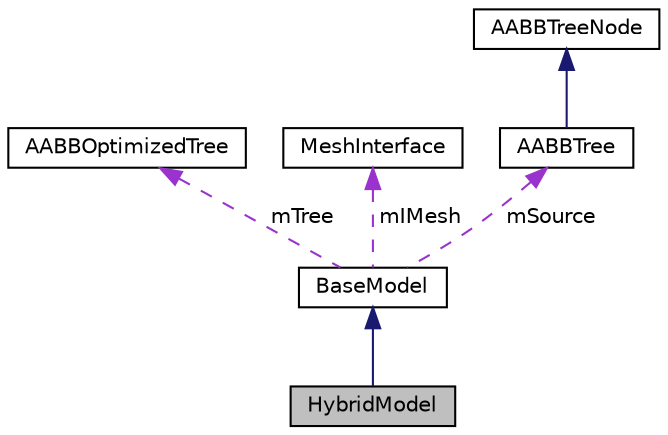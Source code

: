 digraph "HybridModel"
{
  edge [fontname="Helvetica",fontsize="10",labelfontname="Helvetica",labelfontsize="10"];
  node [fontname="Helvetica",fontsize="10",shape=record];
  Node1 [label="HybridModel",height=0.2,width=0.4,color="black", fillcolor="grey75", style="filled", fontcolor="black"];
  Node2 -> Node1 [dir="back",color="midnightblue",fontsize="10",style="solid",fontname="Helvetica"];
  Node2 [label="BaseModel",height=0.2,width=0.4,color="black", fillcolor="white", style="filled",URL="$class_base_model.html"];
  Node3 -> Node2 [dir="back",color="darkorchid3",fontsize="10",style="dashed",label=" mTree" ,fontname="Helvetica"];
  Node3 [label="AABBOptimizedTree",height=0.2,width=0.4,color="black", fillcolor="white", style="filled",URL="$class_a_a_b_b_optimized_tree.html"];
  Node4 -> Node2 [dir="back",color="darkorchid3",fontsize="10",style="dashed",label=" mIMesh" ,fontname="Helvetica"];
  Node4 [label="MeshInterface",height=0.2,width=0.4,color="black", fillcolor="white", style="filled",URL="$class_mesh_interface.html"];
  Node5 -> Node2 [dir="back",color="darkorchid3",fontsize="10",style="dashed",label=" mSource" ,fontname="Helvetica"];
  Node5 [label="AABBTree",height=0.2,width=0.4,color="black", fillcolor="white", style="filled",URL="$class_a_a_b_b_tree.html"];
  Node6 -> Node5 [dir="back",color="midnightblue",fontsize="10",style="solid",fontname="Helvetica"];
  Node6 [label="AABBTreeNode",height=0.2,width=0.4,color="black", fillcolor="white", style="filled",URL="$class_a_a_b_b_tree_node.html"];
}
